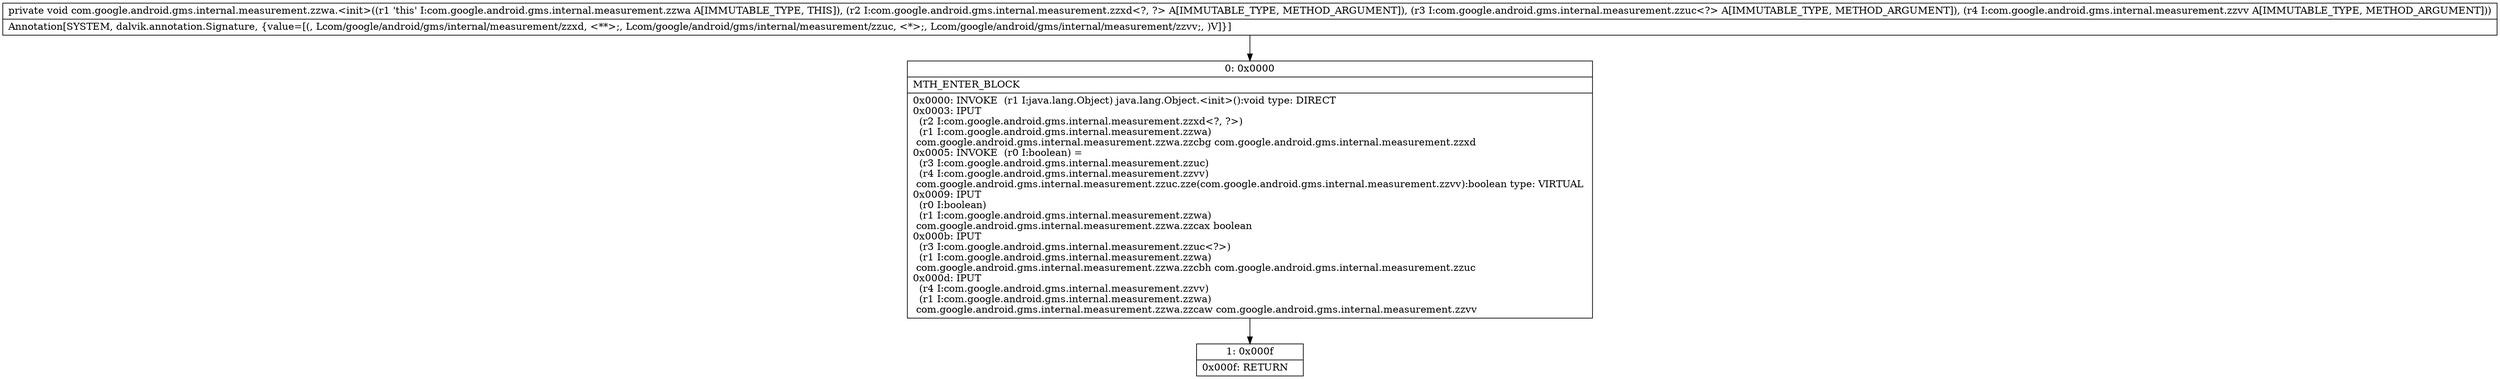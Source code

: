 digraph "CFG forcom.google.android.gms.internal.measurement.zzwa.\<init\>(Lcom\/google\/android\/gms\/internal\/measurement\/zzxd;Lcom\/google\/android\/gms\/internal\/measurement\/zzuc;Lcom\/google\/android\/gms\/internal\/measurement\/zzvv;)V" {
Node_0 [shape=record,label="{0\:\ 0x0000|MTH_ENTER_BLOCK\l|0x0000: INVOKE  (r1 I:java.lang.Object) java.lang.Object.\<init\>():void type: DIRECT \l0x0003: IPUT  \l  (r2 I:com.google.android.gms.internal.measurement.zzxd\<?, ?\>)\l  (r1 I:com.google.android.gms.internal.measurement.zzwa)\l com.google.android.gms.internal.measurement.zzwa.zzcbg com.google.android.gms.internal.measurement.zzxd \l0x0005: INVOKE  (r0 I:boolean) = \l  (r3 I:com.google.android.gms.internal.measurement.zzuc)\l  (r4 I:com.google.android.gms.internal.measurement.zzvv)\l com.google.android.gms.internal.measurement.zzuc.zze(com.google.android.gms.internal.measurement.zzvv):boolean type: VIRTUAL \l0x0009: IPUT  \l  (r0 I:boolean)\l  (r1 I:com.google.android.gms.internal.measurement.zzwa)\l com.google.android.gms.internal.measurement.zzwa.zzcax boolean \l0x000b: IPUT  \l  (r3 I:com.google.android.gms.internal.measurement.zzuc\<?\>)\l  (r1 I:com.google.android.gms.internal.measurement.zzwa)\l com.google.android.gms.internal.measurement.zzwa.zzcbh com.google.android.gms.internal.measurement.zzuc \l0x000d: IPUT  \l  (r4 I:com.google.android.gms.internal.measurement.zzvv)\l  (r1 I:com.google.android.gms.internal.measurement.zzwa)\l com.google.android.gms.internal.measurement.zzwa.zzcaw com.google.android.gms.internal.measurement.zzvv \l}"];
Node_1 [shape=record,label="{1\:\ 0x000f|0x000f: RETURN   \l}"];
MethodNode[shape=record,label="{private void com.google.android.gms.internal.measurement.zzwa.\<init\>((r1 'this' I:com.google.android.gms.internal.measurement.zzwa A[IMMUTABLE_TYPE, THIS]), (r2 I:com.google.android.gms.internal.measurement.zzxd\<?, ?\> A[IMMUTABLE_TYPE, METHOD_ARGUMENT]), (r3 I:com.google.android.gms.internal.measurement.zzuc\<?\> A[IMMUTABLE_TYPE, METHOD_ARGUMENT]), (r4 I:com.google.android.gms.internal.measurement.zzvv A[IMMUTABLE_TYPE, METHOD_ARGUMENT]))  | Annotation[SYSTEM, dalvik.annotation.Signature, \{value=[(, Lcom\/google\/android\/gms\/internal\/measurement\/zzxd, \<**\>;, Lcom\/google\/android\/gms\/internal\/measurement\/zzuc, \<*\>;, Lcom\/google\/android\/gms\/internal\/measurement\/zzvv;, )V]\}]\l}"];
MethodNode -> Node_0;
Node_0 -> Node_1;
}

